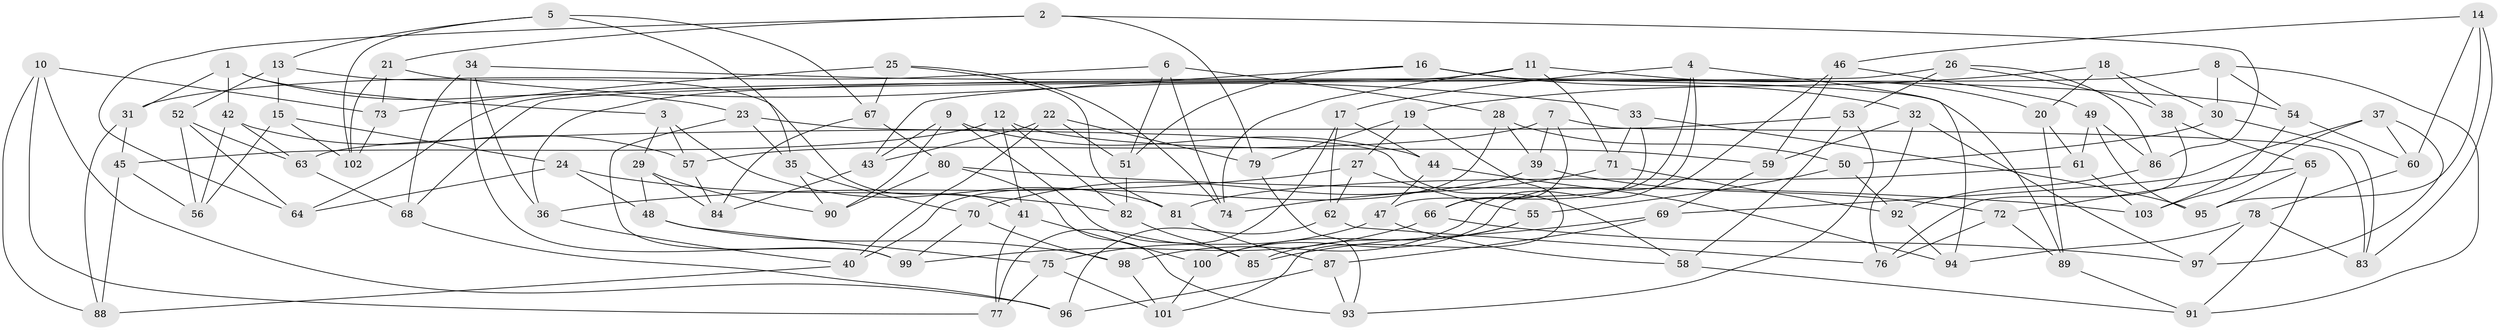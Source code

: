 // Generated by graph-tools (version 1.1) at 2025/16/03/09/25 04:16:18]
// undirected, 103 vertices, 206 edges
graph export_dot {
graph [start="1"]
  node [color=gray90,style=filled];
  1;
  2;
  3;
  4;
  5;
  6;
  7;
  8;
  9;
  10;
  11;
  12;
  13;
  14;
  15;
  16;
  17;
  18;
  19;
  20;
  21;
  22;
  23;
  24;
  25;
  26;
  27;
  28;
  29;
  30;
  31;
  32;
  33;
  34;
  35;
  36;
  37;
  38;
  39;
  40;
  41;
  42;
  43;
  44;
  45;
  46;
  47;
  48;
  49;
  50;
  51;
  52;
  53;
  54;
  55;
  56;
  57;
  58;
  59;
  60;
  61;
  62;
  63;
  64;
  65;
  66;
  67;
  68;
  69;
  70;
  71;
  72;
  73;
  74;
  75;
  76;
  77;
  78;
  79;
  80;
  81;
  82;
  83;
  84;
  85;
  86;
  87;
  88;
  89;
  90;
  91;
  92;
  93;
  94;
  95;
  96;
  97;
  98;
  99;
  100;
  101;
  102;
  103;
  1 -- 31;
  1 -- 42;
  1 -- 23;
  1 -- 3;
  2 -- 86;
  2 -- 79;
  2 -- 21;
  2 -- 64;
  3 -- 29;
  3 -- 81;
  3 -- 57;
  4 -- 98;
  4 -- 66;
  4 -- 17;
  4 -- 94;
  5 -- 102;
  5 -- 13;
  5 -- 35;
  5 -- 67;
  6 -- 31;
  6 -- 74;
  6 -- 51;
  6 -- 28;
  7 -- 83;
  7 -- 39;
  7 -- 57;
  7 -- 66;
  8 -- 91;
  8 -- 36;
  8 -- 30;
  8 -- 54;
  9 -- 44;
  9 -- 90;
  9 -- 85;
  9 -- 43;
  10 -- 77;
  10 -- 88;
  10 -- 96;
  10 -- 73;
  11 -- 71;
  11 -- 64;
  11 -- 20;
  11 -- 74;
  12 -- 59;
  12 -- 82;
  12 -- 45;
  12 -- 41;
  13 -- 52;
  13 -- 41;
  13 -- 15;
  14 -- 60;
  14 -- 83;
  14 -- 95;
  14 -- 46;
  15 -- 56;
  15 -- 102;
  15 -- 24;
  16 -- 32;
  16 -- 51;
  16 -- 43;
  16 -- 89;
  17 -- 62;
  17 -- 77;
  17 -- 44;
  18 -- 19;
  18 -- 38;
  18 -- 30;
  18 -- 20;
  19 -- 27;
  19 -- 101;
  19 -- 79;
  20 -- 89;
  20 -- 61;
  21 -- 102;
  21 -- 33;
  21 -- 73;
  22 -- 79;
  22 -- 51;
  22 -- 43;
  22 -- 40;
  23 -- 99;
  23 -- 35;
  23 -- 58;
  24 -- 82;
  24 -- 64;
  24 -- 48;
  25 -- 81;
  25 -- 74;
  25 -- 67;
  25 -- 73;
  26 -- 53;
  26 -- 86;
  26 -- 68;
  26 -- 38;
  27 -- 55;
  27 -- 62;
  27 -- 36;
  28 -- 40;
  28 -- 50;
  28 -- 39;
  29 -- 90;
  29 -- 48;
  29 -- 84;
  30 -- 50;
  30 -- 83;
  31 -- 88;
  31 -- 45;
  32 -- 97;
  32 -- 76;
  32 -- 59;
  33 -- 47;
  33 -- 71;
  33 -- 95;
  34 -- 99;
  34 -- 68;
  34 -- 54;
  34 -- 36;
  35 -- 70;
  35 -- 90;
  36 -- 40;
  37 -- 97;
  37 -- 103;
  37 -- 60;
  37 -- 69;
  38 -- 76;
  38 -- 65;
  39 -- 70;
  39 -- 72;
  40 -- 88;
  41 -- 77;
  41 -- 100;
  42 -- 57;
  42 -- 56;
  42 -- 63;
  43 -- 84;
  44 -- 94;
  44 -- 47;
  45 -- 88;
  45 -- 56;
  46 -- 49;
  46 -- 59;
  46 -- 100;
  47 -- 58;
  47 -- 75;
  48 -- 75;
  48 -- 98;
  49 -- 86;
  49 -- 95;
  49 -- 61;
  50 -- 92;
  50 -- 55;
  51 -- 82;
  52 -- 63;
  52 -- 64;
  52 -- 56;
  53 -- 93;
  53 -- 63;
  53 -- 58;
  54 -- 103;
  54 -- 60;
  55 -- 85;
  55 -- 100;
  57 -- 84;
  58 -- 91;
  59 -- 69;
  60 -- 78;
  61 -- 81;
  61 -- 103;
  62 -- 76;
  62 -- 96;
  63 -- 68;
  65 -- 72;
  65 -- 95;
  65 -- 91;
  66 -- 97;
  66 -- 99;
  67 -- 80;
  67 -- 84;
  68 -- 96;
  69 -- 87;
  69 -- 85;
  70 -- 99;
  70 -- 98;
  71 -- 74;
  71 -- 92;
  72 -- 89;
  72 -- 76;
  73 -- 102;
  75 -- 101;
  75 -- 77;
  78 -- 94;
  78 -- 97;
  78 -- 83;
  79 -- 93;
  80 -- 90;
  80 -- 93;
  80 -- 103;
  81 -- 87;
  82 -- 85;
  86 -- 92;
  87 -- 93;
  87 -- 96;
  89 -- 91;
  92 -- 94;
  98 -- 101;
  100 -- 101;
}
